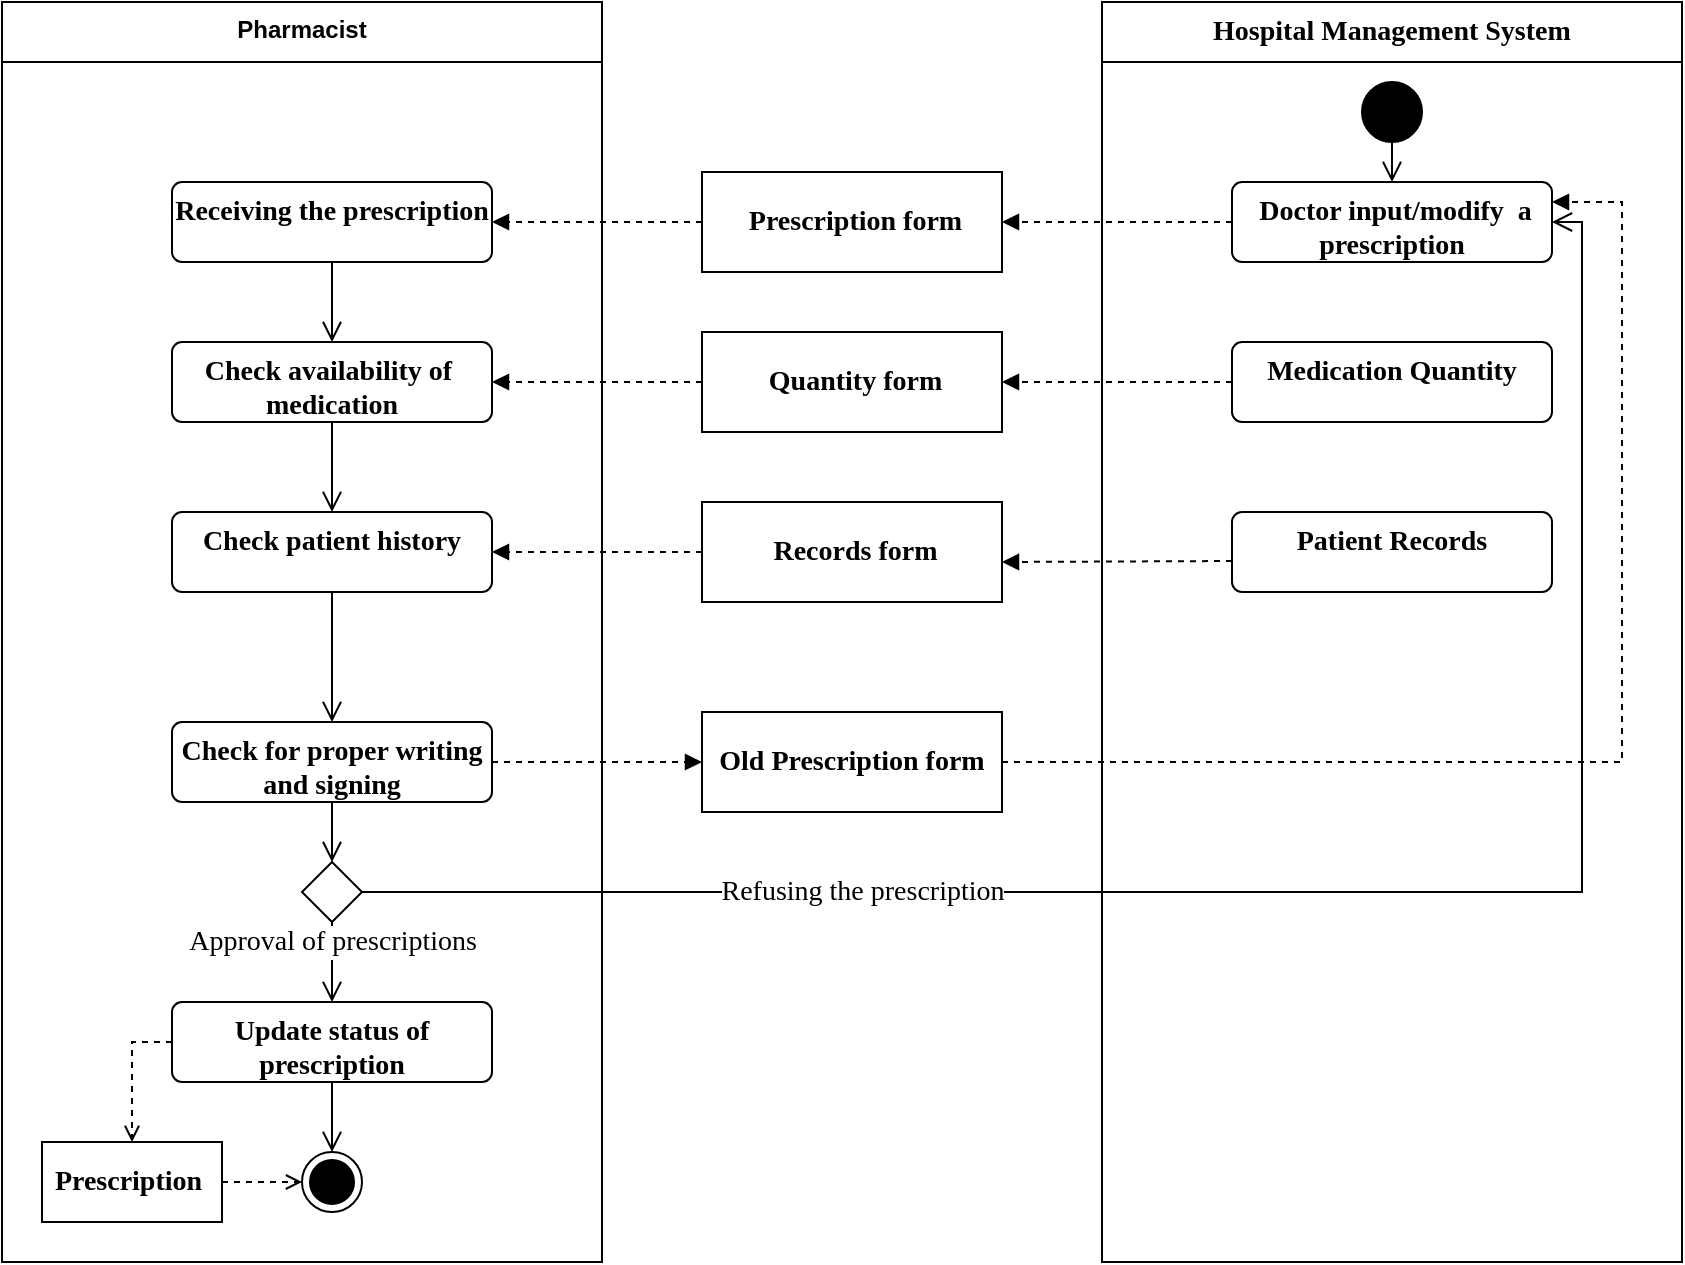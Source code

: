 <mxfile version="22.1.11" type="github">
  <diagram id="mKLGtlqu1TJgX5sNCrC6" name="第 1 页">
    <mxGraphModel dx="2165" dy="1396" grid="1" gridSize="10" guides="1" tooltips="1" connect="1" arrows="1" fold="1" page="1" pageScale="1" pageWidth="1169" pageHeight="827" math="0" shadow="0">
      <root>
        <mxCell id="0" />
        <mxCell id="1" parent="0" />
        <mxCell id="hgjZqfxA5O2Uas9LMyqZ-1" value="" style="ellipse;fillColor=strokeColor;html=1;" parent="1" vertex="1">
          <mxGeometry x="-410" y="-680" width="30" height="30" as="geometry" />
        </mxCell>
        <mxCell id="hgjZqfxA5O2Uas9LMyqZ-3" value="Check availability of&amp;nbsp; medication" style="html=1;align=center;verticalAlign=top;rounded=1;absoluteArcSize=1;arcSize=10;dashed=0;whiteSpace=wrap;fontFamily=Times New Roman;fontSize=14;fontStyle=1" parent="1" vertex="1">
          <mxGeometry x="-1005" y="-550" width="160" height="40" as="geometry" />
        </mxCell>
        <mxCell id="rF_avYMDpHW5X6vWjK1u-22" value="Receiving the prescription" style="html=1;align=center;verticalAlign=top;rounded=1;absoluteArcSize=1;arcSize=10;dashed=0;whiteSpace=wrap;fontFamily=Times New Roman;fontSize=14;fontStyle=1" parent="1" vertex="1">
          <mxGeometry x="-1005" y="-630" width="160" height="40" as="geometry" />
        </mxCell>
        <mxCell id="rF_avYMDpHW5X6vWjK1u-31" value="" style="endArrow=open;startArrow=none;endFill=0;startFill=0;endSize=8;html=1;verticalAlign=bottom;labelBackgroundColor=none;strokeWidth=1;rounded=0;exitX=0.5;exitY=1;exitDx=0;exitDy=0;entryX=0.5;entryY=0;entryDx=0;entryDy=0;" parent="1" source="hgjZqfxA5O2Uas9LMyqZ-1" target="rF_avYMDpHW5X6vWjK1u-41" edge="1">
          <mxGeometry width="160" relative="1" as="geometry">
            <mxPoint x="-925" y="-650" as="sourcePoint" />
            <mxPoint x="-698.6" y="80" as="targetPoint" />
          </mxGeometry>
        </mxCell>
        <mxCell id="hgjZqfxA5O2Uas9LMyqZ-10" value="" style="endArrow=open;startArrow=none;endFill=0;startFill=0;endSize=8;html=1;verticalAlign=bottom;labelBackgroundColor=none;strokeWidth=1;rounded=0;exitX=0.5;exitY=1;exitDx=0;exitDy=0;entryX=0.5;entryY=0;entryDx=0;entryDy=0;" parent="1" source="rF_avYMDpHW5X6vWjK1u-22" target="hgjZqfxA5O2Uas9LMyqZ-3" edge="1">
          <mxGeometry width="160" relative="1" as="geometry">
            <mxPoint x="-701" y="120" as="sourcePoint" />
            <mxPoint x="-610" y="300" as="targetPoint" />
          </mxGeometry>
        </mxCell>
        <mxCell id="hgjZqfxA5O2Uas9LMyqZ-6" value="Check patient history" style="html=1;align=center;verticalAlign=top;rounded=1;absoluteArcSize=1;arcSize=10;dashed=0;whiteSpace=wrap;fontFamily=Times New Roman;fontSize=14;fontStyle=1;container=0;" parent="1" vertex="1">
          <mxGeometry x="-1005" y="-465" width="160" height="40" as="geometry" />
        </mxCell>
        <mxCell id="hgjZqfxA5O2Uas9LMyqZ-12" value="" style="endArrow=open;startArrow=none;endFill=0;startFill=0;endSize=8;html=1;verticalAlign=bottom;labelBackgroundColor=none;strokeWidth=1;rounded=0;exitX=0.5;exitY=1;exitDx=0;exitDy=0;entryX=0.5;entryY=0;entryDx=0;entryDy=0;" parent="1" source="hgjZqfxA5O2Uas9LMyqZ-3" target="hgjZqfxA5O2Uas9LMyqZ-6" edge="1">
          <mxGeometry width="160" relative="1" as="geometry">
            <mxPoint x="-925" y="-450" as="sourcePoint" />
            <mxPoint x="-700" y="320" as="targetPoint" />
          </mxGeometry>
        </mxCell>
        <mxCell id="hgjZqfxA5O2Uas9LMyqZ-8" value="" style="rhombus;" parent="1" vertex="1">
          <mxGeometry x="-940" y="-290" width="30" height="30" as="geometry" />
        </mxCell>
        <mxCell id="hgjZqfxA5O2Uas9LMyqZ-17" value="" style="endArrow=open;startArrow=none;endFill=0;startFill=0;endSize=8;html=1;verticalAlign=bottom;labelBackgroundColor=none;strokeWidth=1;rounded=0;exitX=0.5;exitY=1;exitDx=0;exitDy=0;entryX=0.5;entryY=0;entryDx=0;entryDy=0;" parent="1" source="hgjZqfxA5O2Uas9LMyqZ-6" target="LjU148hX-9gP3HgH4L7X-2" edge="1">
          <mxGeometry width="160" relative="1" as="geometry">
            <mxPoint x="-691" y="210" as="sourcePoint" />
            <mxPoint x="-691" y="250" as="targetPoint" />
          </mxGeometry>
        </mxCell>
        <mxCell id="hgjZqfxA5O2Uas9LMyqZ-9" value="Update status of prescription" style="html=1;align=center;verticalAlign=top;rounded=1;absoluteArcSize=1;arcSize=10;dashed=0;whiteSpace=wrap;fontFamily=Times New Roman;fontSize=14;fontStyle=1" parent="1" vertex="1">
          <mxGeometry x="-1005" y="-220" width="160" height="40" as="geometry" />
        </mxCell>
        <mxCell id="hgjZqfxA5O2Uas9LMyqZ-18" value="" style="endArrow=open;startArrow=none;endFill=0;startFill=0;endSize=8;html=1;verticalAlign=bottom;labelBackgroundColor=none;strokeWidth=1;rounded=0;exitX=0.5;exitY=1;exitDx=0;exitDy=0;entryX=0.5;entryY=0;entryDx=0;entryDy=0;" parent="1" source="hgjZqfxA5O2Uas9LMyqZ-8" target="hgjZqfxA5O2Uas9LMyqZ-9" edge="1">
          <mxGeometry width="160" relative="1" as="geometry">
            <mxPoint x="-770" y="470" as="sourcePoint" />
            <mxPoint x="-610" y="470" as="targetPoint" />
          </mxGeometry>
        </mxCell>
        <mxCell id="hgjZqfxA5O2Uas9LMyqZ-20" value="Approval of prescriptions" style="edgeLabel;html=1;align=center;verticalAlign=middle;resizable=0;points=[];fontFamily=Times New Roman;fontSize=14;" parent="hgjZqfxA5O2Uas9LMyqZ-18" vertex="1" connectable="0">
          <mxGeometry x="-0.35" y="-3" relative="1" as="geometry">
            <mxPoint x="3" y="-3" as="offset" />
          </mxGeometry>
        </mxCell>
        <mxCell id="hgjZqfxA5O2Uas9LMyqZ-7" value="" style="ellipse;html=1;shape=endState;fillColor=strokeColor;" parent="1" vertex="1">
          <mxGeometry x="-940" y="-145" width="30" height="30" as="geometry" />
        </mxCell>
        <mxCell id="hgjZqfxA5O2Uas9LMyqZ-19" value="" style="endArrow=open;startArrow=none;endFill=0;startFill=0;endSize=8;html=1;verticalAlign=bottom;labelBackgroundColor=none;strokeWidth=1;rounded=0;exitX=0.5;exitY=1;exitDx=0;exitDy=0;entryX=0.5;entryY=0;entryDx=0;entryDy=0;" parent="1" source="hgjZqfxA5O2Uas9LMyqZ-9" target="hgjZqfxA5O2Uas9LMyqZ-7" edge="1">
          <mxGeometry width="160" relative="1" as="geometry">
            <mxPoint x="-770" y="470" as="sourcePoint" />
            <mxPoint x="-610" y="470" as="targetPoint" />
          </mxGeometry>
        </mxCell>
        <mxCell id="hgjZqfxA5O2Uas9LMyqZ-36" value="&lt;font style=&quot;font-size: 14px;&quot; face=&quot;Times New Roman&quot;&gt;&lt;b&gt;Old Prescription form&lt;/b&gt;&lt;/font&gt;" style="html=1;align=center;verticalAlign=middle;rounded=0;absoluteArcSize=1;arcSize=10;dashed=0;whiteSpace=wrap;" parent="1" vertex="1">
          <mxGeometry x="-740" y="-365" width="150" height="50" as="geometry" />
        </mxCell>
        <mxCell id="hgjZqfxA5O2Uas9LMyqZ-37" value="" style="html=1;verticalAlign=bottom;labelBackgroundColor=none;endArrow=block;endFill=1;dashed=1;rounded=0;exitX=1;exitY=0.5;exitDx=0;exitDy=0;entryX=0;entryY=0.5;entryDx=0;entryDy=0;" parent="1" source="LjU148hX-9gP3HgH4L7X-2" target="hgjZqfxA5O2Uas9LMyqZ-36" edge="1">
          <mxGeometry width="160" relative="1" as="geometry">
            <mxPoint x="-720" y="300" as="sourcePoint" />
            <mxPoint x="-570" y="380" as="targetPoint" />
            <Array as="points" />
          </mxGeometry>
        </mxCell>
        <mxCell id="hgjZqfxA5O2Uas9LMyqZ-21" value="" style="endArrow=open;startArrow=none;endFill=0;startFill=0;endSize=8;html=1;verticalAlign=bottom;labelBackgroundColor=none;strokeWidth=1;rounded=0;entryX=1;entryY=0.5;entryDx=0;entryDy=0;exitX=1;exitY=0.5;exitDx=0;exitDy=0;" parent="1" source="hgjZqfxA5O2Uas9LMyqZ-8" target="rF_avYMDpHW5X6vWjK1u-41" edge="1">
          <mxGeometry width="160" relative="1" as="geometry">
            <mxPoint x="-872" y="-274.5" as="sourcePoint" />
            <mxPoint x="-297" y="-590" as="targetPoint" />
            <Array as="points">
              <mxPoint x="-300" y="-275" />
              <mxPoint x="-300" y="-610" />
            </Array>
          </mxGeometry>
        </mxCell>
        <mxCell id="hgjZqfxA5O2Uas9LMyqZ-33" value="Refusing the prescription" style="edgeLabel;html=1;align=center;verticalAlign=middle;resizable=0;points=[];fontSize=14;fontFamily=Times New Roman;" parent="hgjZqfxA5O2Uas9LMyqZ-21" vertex="1" connectable="0">
          <mxGeometry x="-0.162" relative="1" as="geometry">
            <mxPoint x="-152" as="offset" />
          </mxGeometry>
        </mxCell>
        <mxCell id="rF_avYMDpHW5X6vWjK1u-36" value="&lt;font style=&quot;font-size: 14px;&quot; face=&quot;Times New Roman&quot;&gt;&lt;b&gt;&amp;nbsp;Prescription form&lt;/b&gt;&lt;/font&gt;" style="html=1;align=center;verticalAlign=middle;rounded=0;absoluteArcSize=1;arcSize=10;dashed=0;whiteSpace=wrap;" parent="1" vertex="1">
          <mxGeometry x="-740" y="-635" width="150" height="50" as="geometry" />
        </mxCell>
        <mxCell id="rF_avYMDpHW5X6vWjK1u-37" value="" style="html=1;verticalAlign=bottom;labelBackgroundColor=none;endArrow=block;endFill=1;dashed=1;rounded=0;exitX=0;exitY=0.5;exitDx=0;exitDy=0;entryX=1;entryY=0.5;entryDx=0;entryDy=0;" parent="1" source="rF_avYMDpHW5X6vWjK1u-36" target="rF_avYMDpHW5X6vWjK1u-22" edge="1">
          <mxGeometry width="160" relative="1" as="geometry">
            <mxPoint x="-835" y="-390" as="sourcePoint" />
            <mxPoint x="-750" y="-390" as="targetPoint" />
            <Array as="points" />
          </mxGeometry>
        </mxCell>
        <mxCell id="hgjZqfxA5O2Uas9LMyqZ-31" value="&lt;font style=&quot;font-size: 14px;&quot; face=&quot;Times New Roman&quot;&gt;&lt;b&gt;Prescription&amp;nbsp;&lt;/b&gt;&lt;/font&gt;" style="html=1;align=center;verticalAlign=middle;rounded=0;absoluteArcSize=1;arcSize=10;dashed=0;whiteSpace=wrap;" parent="1" vertex="1">
          <mxGeometry x="-1070" y="-150" width="90" height="40" as="geometry" />
        </mxCell>
        <mxCell id="rF_avYMDpHW5X6vWjK1u-38" value="" style="html=1;verticalAlign=bottom;labelBackgroundColor=none;endArrow=open;endFill=0;dashed=1;rounded=0;exitX=0;exitY=0.5;exitDx=0;exitDy=0;entryX=0.5;entryY=0;entryDx=0;entryDy=0;" parent="1" source="hgjZqfxA5O2Uas9LMyqZ-9" target="hgjZqfxA5O2Uas9LMyqZ-31" edge="1">
          <mxGeometry width="160" relative="1" as="geometry">
            <mxPoint x="-640" y="-350" as="sourcePoint" />
            <mxPoint x="-480" y="-350" as="targetPoint" />
            <Array as="points">
              <mxPoint x="-1025" y="-200" />
            </Array>
          </mxGeometry>
        </mxCell>
        <mxCell id="rF_avYMDpHW5X6vWjK1u-41" value="&amp;nbsp;Doctor input/modify&amp;nbsp; a prescription" style="html=1;align=center;verticalAlign=top;rounded=1;absoluteArcSize=1;arcSize=10;dashed=0;whiteSpace=wrap;fontFamily=Times New Roman;fontSize=14;fontStyle=1" parent="1" vertex="1">
          <mxGeometry x="-475" y="-630" width="160" height="40" as="geometry" />
        </mxCell>
        <mxCell id="rF_avYMDpHW5X6vWjK1u-42" value="" style="html=1;verticalAlign=bottom;labelBackgroundColor=none;endArrow=block;endFill=1;dashed=1;rounded=0;entryX=1;entryY=0.5;entryDx=0;entryDy=0;exitX=0;exitY=0.5;exitDx=0;exitDy=0;" parent="1" source="rF_avYMDpHW5X6vWjK1u-41" target="rF_avYMDpHW5X6vWjK1u-36" edge="1">
          <mxGeometry width="160" relative="1" as="geometry">
            <mxPoint x="-640" y="-470" as="sourcePoint" />
            <mxPoint x="-480" y="-470" as="targetPoint" />
          </mxGeometry>
        </mxCell>
        <mxCell id="rF_avYMDpHW5X6vWjK1u-43" value="" style="html=1;verticalAlign=bottom;labelBackgroundColor=none;endArrow=block;endFill=1;dashed=1;rounded=0;exitX=1;exitY=0.5;exitDx=0;exitDy=0;entryX=1;entryY=0.25;entryDx=0;entryDy=0;" parent="1" source="hgjZqfxA5O2Uas9LMyqZ-36" target="rF_avYMDpHW5X6vWjK1u-41" edge="1">
          <mxGeometry width="160" relative="1" as="geometry">
            <mxPoint x="-640" y="-470" as="sourcePoint" />
            <mxPoint x="-480" y="-470" as="targetPoint" />
            <Array as="points">
              <mxPoint x="-280" y="-340" />
              <mxPoint x="-280" y="-620" />
            </Array>
          </mxGeometry>
        </mxCell>
        <mxCell id="LjU148hX-9gP3HgH4L7X-2" value="Check for proper writing and signing" style="html=1;align=center;verticalAlign=top;rounded=1;absoluteArcSize=1;arcSize=10;dashed=0;whiteSpace=wrap;fontFamily=Times New Roman;fontSize=14;fontStyle=1" parent="1" vertex="1">
          <mxGeometry x="-1005" y="-360" width="160" height="40" as="geometry" />
        </mxCell>
        <mxCell id="LjU148hX-9gP3HgH4L7X-4" value="" style="endArrow=open;startArrow=none;endFill=0;startFill=0;endSize=8;html=1;verticalAlign=bottom;labelBackgroundColor=none;strokeWidth=1;rounded=0;exitX=0.5;exitY=1;exitDx=0;exitDy=0;entryX=0.5;entryY=0;entryDx=0;entryDy=0;" parent="1" source="LjU148hX-9gP3HgH4L7X-2" target="hgjZqfxA5O2Uas9LMyqZ-8" edge="1">
          <mxGeometry width="160" relative="1" as="geometry">
            <mxPoint x="-915" y="-370" as="sourcePoint" />
            <mxPoint x="-915" y="-350" as="targetPoint" />
          </mxGeometry>
        </mxCell>
        <mxCell id="rF_avYMDpHW5X6vWjK1u-14" value="&lt;b style=&quot;border-color: var(--border-color); font-family: &amp;quot;Times New Roman&amp;quot;; font-size: 14px;&quot;&gt;Hospital Management System&lt;/b&gt;" style="swimlane;fontStyle=1;align=center;verticalAlign=top;childLayout=stackLayout;horizontal=1;startSize=30;horizontalStack=0;resizeParent=1;resizeParentMax=0;resizeLast=0;collapsible=0;marginBottom=0;html=1;whiteSpace=wrap;container=0;" parent="1" vertex="1">
          <mxGeometry x="-540" y="-720" width="290" height="630" as="geometry" />
        </mxCell>
        <mxCell id="R3yxSql4HH5yec0IFy8U-3" value="" style="html=1;verticalAlign=bottom;labelBackgroundColor=none;endArrow=block;endFill=1;dashed=1;rounded=0;exitX=0;exitY=0.5;exitDx=0;exitDy=0;" parent="rF_avYMDpHW5X6vWjK1u-14" edge="1">
          <mxGeometry width="160" relative="1" as="geometry">
            <mxPoint x="65" y="279.5" as="sourcePoint" />
            <mxPoint x="-50" y="280" as="targetPoint" />
          </mxGeometry>
        </mxCell>
        <mxCell id="F-yijc-HoJZk99gj7PJa-1" value="" style="html=1;verticalAlign=bottom;labelBackgroundColor=none;endArrow=open;endFill=0;dashed=1;rounded=0;exitX=1;exitY=0.5;exitDx=0;exitDy=0;entryX=0;entryY=0.5;entryDx=0;entryDy=0;" parent="1" source="hgjZqfxA5O2Uas9LMyqZ-31" target="hgjZqfxA5O2Uas9LMyqZ-7" edge="1">
          <mxGeometry width="160" relative="1" as="geometry">
            <mxPoint x="-995" y="-190" as="sourcePoint" />
            <mxPoint x="-1015" y="-140" as="targetPoint" />
            <Array as="points" />
          </mxGeometry>
        </mxCell>
        <mxCell id="rF_avYMDpHW5X6vWjK1u-7" value="Pharmacist" style="swimlane;fontStyle=1;align=center;verticalAlign=top;childLayout=stackLayout;horizontal=1;startSize=30;horizontalStack=0;resizeParent=1;resizeParentMax=0;resizeLast=0;collapsible=0;marginBottom=0;html=1;whiteSpace=wrap;container=0;" parent="1" vertex="1">
          <mxGeometry x="-1090" y="-720" width="300" height="630" as="geometry" />
        </mxCell>
        <mxCell id="R3yxSql4HH5yec0IFy8U-1" value="Patient Records" style="html=1;align=center;verticalAlign=top;rounded=1;absoluteArcSize=1;arcSize=10;dashed=0;whiteSpace=wrap;fontFamily=Times New Roman;fontSize=14;fontStyle=1;container=0;" parent="1" vertex="1">
          <mxGeometry x="-475" y="-465" width="160" height="40" as="geometry" />
        </mxCell>
        <mxCell id="R3yxSql4HH5yec0IFy8U-4" value="&lt;font style=&quot;font-size: 14px;&quot; face=&quot;Times New Roman&quot;&gt;&lt;b&gt;&amp;nbsp;Records form&lt;/b&gt;&lt;/font&gt;" style="html=1;align=center;verticalAlign=middle;rounded=0;absoluteArcSize=1;arcSize=10;dashed=0;whiteSpace=wrap;" parent="1" vertex="1">
          <mxGeometry x="-740" y="-470" width="150" height="50" as="geometry" />
        </mxCell>
        <mxCell id="R3yxSql4HH5yec0IFy8U-2" value="" style="html=1;verticalAlign=bottom;labelBackgroundColor=none;endArrow=block;endFill=1;dashed=1;rounded=0;exitX=0;exitY=0.5;exitDx=0;exitDy=0;entryX=1;entryY=0.5;entryDx=0;entryDy=0;" parent="1" source="R3yxSql4HH5yec0IFy8U-4" target="hgjZqfxA5O2Uas9LMyqZ-6" edge="1">
          <mxGeometry width="160" relative="1" as="geometry">
            <mxPoint x="-715" y="-180" as="sourcePoint" />
            <mxPoint x="-820" y="-180" as="targetPoint" />
            <Array as="points" />
          </mxGeometry>
        </mxCell>
        <mxCell id="poPxYx5Ihn2cuA-22jRz-1" value="Medication Quantity" style="html=1;align=center;verticalAlign=top;rounded=1;absoluteArcSize=1;arcSize=10;dashed=0;whiteSpace=wrap;fontFamily=Times New Roman;fontSize=14;fontStyle=1" vertex="1" parent="1">
          <mxGeometry x="-475" y="-550" width="160" height="40" as="geometry" />
        </mxCell>
        <mxCell id="poPxYx5Ihn2cuA-22jRz-2" value="" style="html=1;verticalAlign=bottom;labelBackgroundColor=none;endArrow=block;endFill=1;dashed=1;rounded=0;entryX=1;entryY=0.5;entryDx=0;entryDy=0;exitX=0;exitY=0.5;exitDx=0;exitDy=0;" edge="1" parent="1" source="poPxYx5Ihn2cuA-22jRz-1" target="poPxYx5Ihn2cuA-22jRz-3">
          <mxGeometry width="160" relative="1" as="geometry">
            <mxPoint x="-465" y="-600" as="sourcePoint" />
            <mxPoint x="-580" y="-600" as="targetPoint" />
          </mxGeometry>
        </mxCell>
        <mxCell id="poPxYx5Ihn2cuA-22jRz-3" value="&lt;font style=&quot;font-size: 14px;&quot; face=&quot;Times New Roman&quot;&gt;&lt;b&gt;&amp;nbsp;Quantity form&lt;/b&gt;&lt;/font&gt;" style="html=1;align=center;verticalAlign=middle;rounded=0;absoluteArcSize=1;arcSize=10;dashed=0;whiteSpace=wrap;" vertex="1" parent="1">
          <mxGeometry x="-740" y="-555" width="150" height="50" as="geometry" />
        </mxCell>
        <mxCell id="poPxYx5Ihn2cuA-22jRz-4" value="" style="html=1;verticalAlign=bottom;labelBackgroundColor=none;endArrow=block;endFill=1;dashed=1;rounded=0;entryX=1;entryY=0.5;entryDx=0;entryDy=0;exitX=0;exitY=0.5;exitDx=0;exitDy=0;" edge="1" parent="1" source="poPxYx5Ihn2cuA-22jRz-3" target="hgjZqfxA5O2Uas9LMyqZ-3">
          <mxGeometry width="160" relative="1" as="geometry">
            <mxPoint x="-465" y="-520" as="sourcePoint" />
            <mxPoint x="-580" y="-520" as="targetPoint" />
          </mxGeometry>
        </mxCell>
      </root>
    </mxGraphModel>
  </diagram>
</mxfile>
